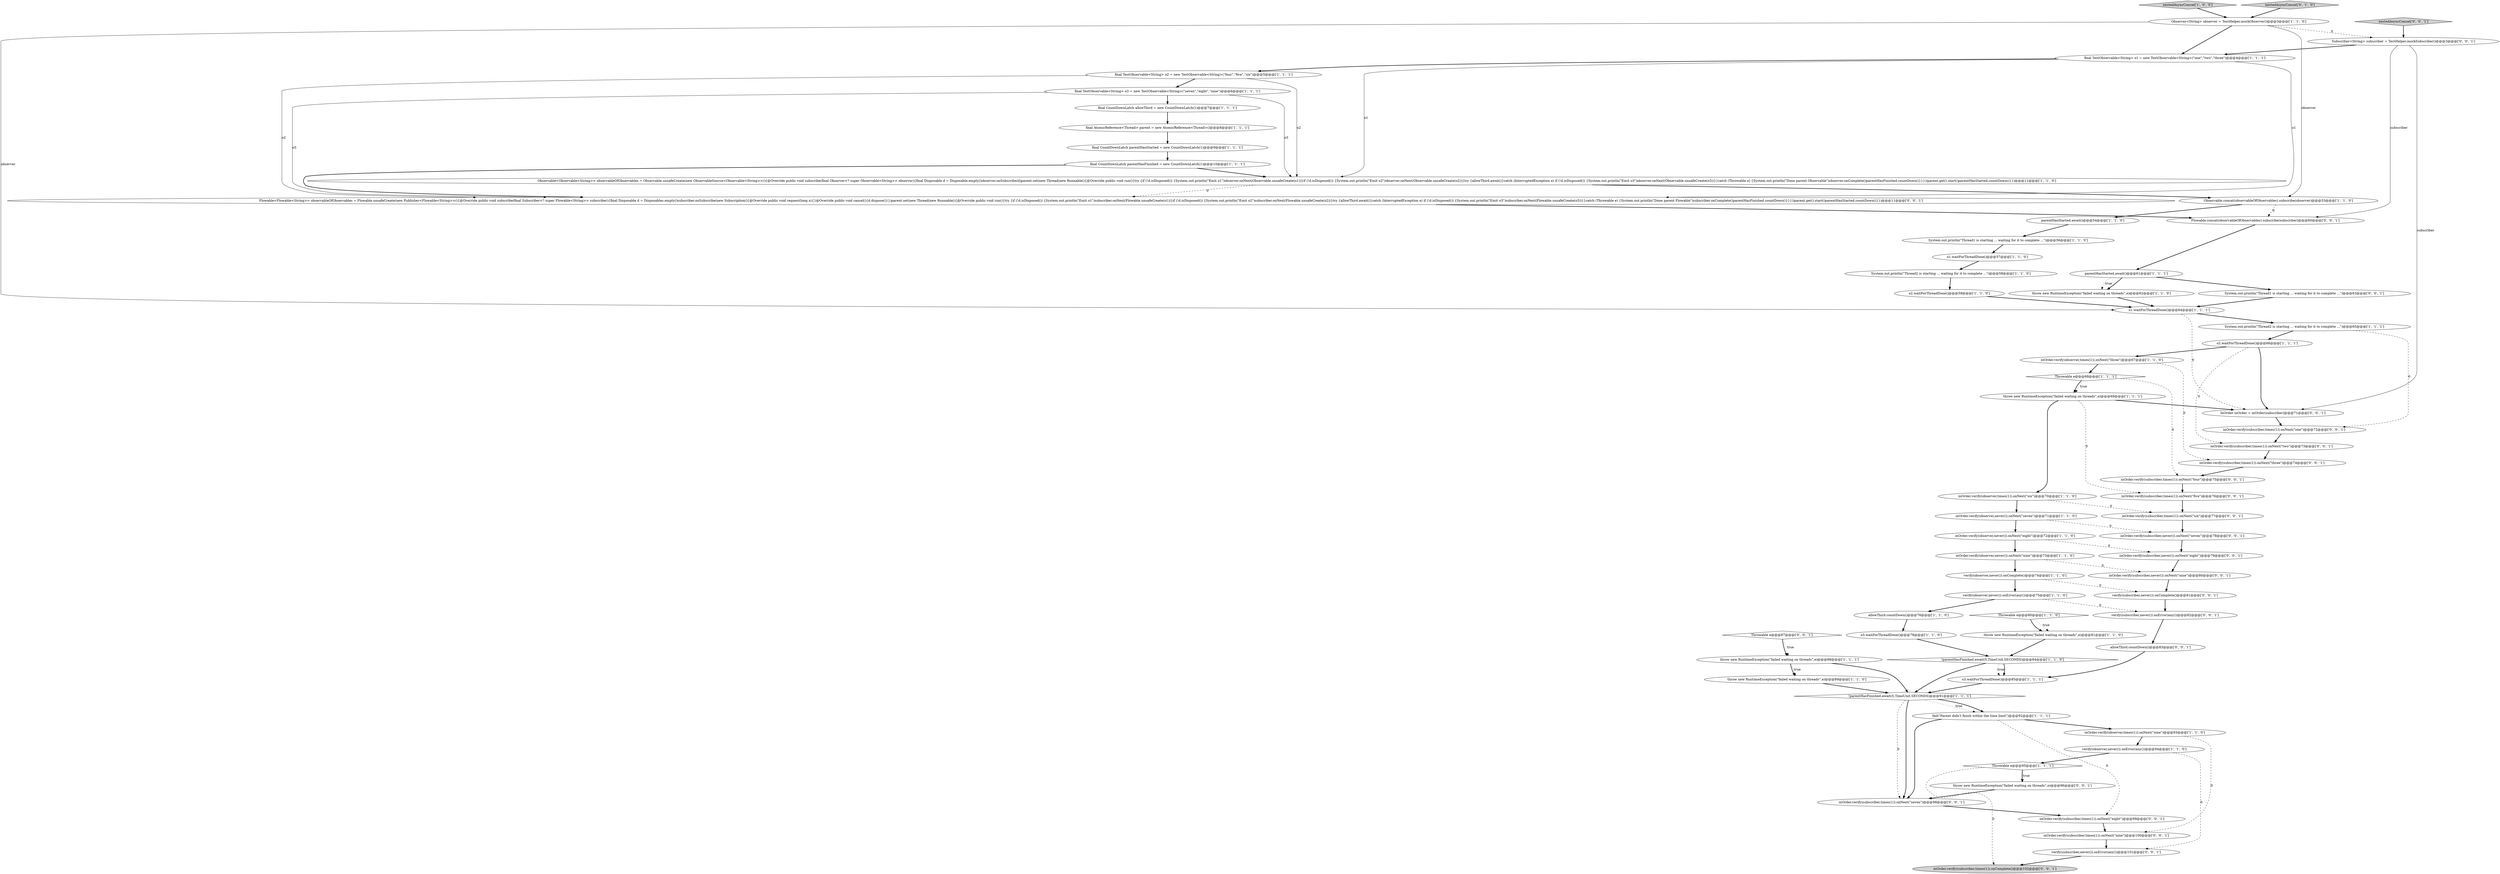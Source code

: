 digraph {
29 [style = filled, label = "inOrder.verify(observer,times(1)).onNext(\"nine\")@@@93@@@['1', '1', '0']", fillcolor = white, shape = ellipse image = "AAA0AAABBB1BBB"];
0 [style = filled, label = "final CountDownLatch allowThird = new CountDownLatch(1)@@@7@@@['1', '1', '1']", fillcolor = white, shape = ellipse image = "AAA0AAABBB1BBB"];
35 [style = filled, label = "final CountDownLatch parentHasFinished = new CountDownLatch(1)@@@10@@@['1', '1', '1']", fillcolor = white, shape = ellipse image = "AAA0AAABBB1BBB"];
36 [style = filled, label = "inOrder.verify(observer,never()).onNext(\"nine\")@@@73@@@['1', '1', '0']", fillcolor = white, shape = ellipse image = "AAA0AAABBB1BBB"];
22 [style = filled, label = "Throwable e@@@80@@@['1', '1', '0']", fillcolor = white, shape = diamond image = "AAA0AAABBB1BBB"];
12 [style = filled, label = "throw new RuntimeException(\"failed waiting on threads\",e)@@@88@@@['1', '1', '1']", fillcolor = white, shape = ellipse image = "AAA0AAABBB1BBB"];
32 [style = filled, label = "o2.waitForThreadDone()@@@66@@@['1', '1', '1']", fillcolor = white, shape = ellipse image = "AAA0AAABBB1BBB"];
59 [style = filled, label = "inOrder.verify(subscriber,times(1)).onNext(\"eight\")@@@99@@@['0', '0', '1']", fillcolor = white, shape = ellipse image = "AAA0AAABBB3BBB"];
14 [style = filled, label = "System.out.println(\"Thread2 is starting ... waiting for it to complete ...\")@@@58@@@['1', '1', '0']", fillcolor = white, shape = ellipse image = "AAA0AAABBB1BBB"];
2 [style = filled, label = "final TestObservable<String> o2 = new TestObservable<String>(\"four\",\"five\",\"six\")@@@5@@@['1', '1', '1']", fillcolor = white, shape = ellipse image = "AAA0AAABBB1BBB"];
1 [style = filled, label = "o3.waitForThreadDone()@@@85@@@['1', '1', '1']", fillcolor = white, shape = ellipse image = "AAA0AAABBB1BBB"];
27 [style = filled, label = "inOrder.verify(observer,times(1)).onNext(\"three\")@@@67@@@['1', '1', '0']", fillcolor = white, shape = ellipse image = "AAA0AAABBB1BBB"];
17 [style = filled, label = "Throwable e@@@68@@@['1', '1', '1']", fillcolor = white, shape = diamond image = "AAA0AAABBB1BBB"];
42 [style = filled, label = "final TestObservable<String> o3 = new TestObservable<String>(\"seven\",\"eight\",\"nine\")@@@6@@@['1', '1', '1']", fillcolor = white, shape = ellipse image = "AAA0AAABBB1BBB"];
5 [style = filled, label = "throw new RuntimeException(\"failed waiting on threads\",e)@@@69@@@['1', '1', '1']", fillcolor = white, shape = ellipse image = "AAA0AAABBB1BBB"];
3 [style = filled, label = "verify(observer,never()).onError(any())@@@75@@@['1', '1', '0']", fillcolor = white, shape = ellipse image = "AAA0AAABBB1BBB"];
46 [style = filled, label = "inOrder.verify(subscriber,never()).onNext(\"seven\")@@@78@@@['0', '0', '1']", fillcolor = white, shape = ellipse image = "AAA0AAABBB3BBB"];
62 [style = filled, label = "Flowable.concat(observableOfObservables).subscribe(subscriber)@@@60@@@['0', '0', '1']", fillcolor = white, shape = ellipse image = "AAA0AAABBB3BBB"];
41 [style = filled, label = "nestedAsyncConcat['1', '0', '0']", fillcolor = lightgray, shape = diamond image = "AAA0AAABBB1BBB"];
20 [style = filled, label = "System.out.println(\"Thread1 is starting ... waiting for it to complete ...\")@@@56@@@['1', '1', '0']", fillcolor = white, shape = ellipse image = "AAA0AAABBB1BBB"];
13 [style = filled, label = "final CountDownLatch parentHasStarted = new CountDownLatch(1)@@@9@@@['1', '1', '1']", fillcolor = white, shape = ellipse image = "AAA0AAABBB1BBB"];
53 [style = filled, label = "inOrder.verify(subscriber,times(1)).onNext(\"nine\")@@@100@@@['0', '0', '1']", fillcolor = white, shape = ellipse image = "AAA0AAABBB3BBB"];
25 [style = filled, label = "inOrder.verify(observer,times(1)).onNext(\"six\")@@@70@@@['1', '1', '0']", fillcolor = white, shape = ellipse image = "AAA0AAABBB1BBB"];
33 [style = filled, label = "o1.waitForThreadDone()@@@64@@@['1', '1', '1']", fillcolor = white, shape = ellipse image = "AAA0AAABBB1BBB"];
37 [style = filled, label = "Observer<String> observer = TestHelper.mockObserver()@@@3@@@['1', '1', '0']", fillcolor = white, shape = ellipse image = "AAA0AAABBB1BBB"];
43 [style = filled, label = "nestedAsyncConcat['0', '1', '0']", fillcolor = lightgray, shape = diamond image = "AAA0AAABBB2BBB"];
50 [style = filled, label = "inOrder.verify(subscriber,times(1)).onNext(\"seven\")@@@98@@@['0', '0', '1']", fillcolor = white, shape = ellipse image = "AAA0AAABBB3BBB"];
54 [style = filled, label = "throw new RuntimeException(\"failed waiting on threads\",e)@@@96@@@['0', '0', '1']", fillcolor = white, shape = ellipse image = "AAA0AAABBB3BBB"];
10 [style = filled, label = "allowThird.countDown()@@@76@@@['1', '1', '0']", fillcolor = white, shape = ellipse image = "AAA0AAABBB1BBB"];
55 [style = filled, label = "verify(subscriber,never()).onError(any())@@@101@@@['0', '0', '1']", fillcolor = white, shape = ellipse image = "AAA0AAABBB3BBB"];
31 [style = filled, label = "Observable.concat(observableOfObservables).subscribe(observer)@@@53@@@['1', '1', '0']", fillcolor = white, shape = ellipse image = "AAA0AAABBB1BBB"];
28 [style = filled, label = "fail(\"Parent didn't finish within the time limit\")@@@92@@@['1', '1', '1']", fillcolor = white, shape = ellipse image = "AAA0AAABBB1BBB"];
19 [style = filled, label = "o1.waitForThreadDone()@@@57@@@['1', '1', '0']", fillcolor = white, shape = ellipse image = "AAA0AAABBB1BBB"];
30 [style = filled, label = "inOrder.verify(observer,never()).onNext(\"eight\")@@@72@@@['1', '1', '0']", fillcolor = white, shape = ellipse image = "AAA0AAABBB1BBB"];
39 [style = filled, label = "verify(observer,never()).onComplete()@@@74@@@['1', '1', '0']", fillcolor = white, shape = ellipse image = "AAA0AAABBB1BBB"];
57 [style = filled, label = "InOrder inOrder = inOrder(subscriber)@@@71@@@['0', '0', '1']", fillcolor = white, shape = ellipse image = "AAA0AAABBB3BBB"];
8 [style = filled, label = "throw new RuntimeException(\"failed waiting on threads\",e)@@@81@@@['1', '1', '0']", fillcolor = white, shape = ellipse image = "AAA0AAABBB1BBB"];
56 [style = filled, label = "nestedAsyncConcat['0', '0', '1']", fillcolor = lightgray, shape = diamond image = "AAA0AAABBB3BBB"];
60 [style = filled, label = "Flowable<Flowable<String>> observableOfObservables = Flowable.unsafeCreate(new Publisher<Flowable<String>>(){@Override public void subscribe(final Subscriber<? super Flowable<String>> subscriber){final Disposable d = Disposables.empty()subscriber.onSubscribe(new Subscription(){@Override public void request(long n){}@Override public void cancel(){d.dispose()}})parent.set(new Thread(new Runnable(){@Override public void run(){try {if (!d.isDisposed()) {System.out.println(\"Emit o1\")subscriber.onNext(Flowable.unsafeCreate(o1))}if (!d.isDisposed()) {System.out.println(\"Emit o2\")subscriber.onNext(Flowable.unsafeCreate(o2))}try {allowThird.await()}catch (InterruptedException e) if (!d.isDisposed()) {System.out.println(\"Emit o3\")subscriber.onNext(Flowable.unsafeCreate(o3))}}catch (Throwable e) {System.out.println(\"Done parent Flowable\")subscriber.onComplete()parentHasFinished.countDown()}}}))parent.get().start()parentHasStarted.countDown()}})@@@11@@@['0', '0', '1']", fillcolor = white, shape = ellipse image = "AAA0AAABBB3BBB"];
11 [style = filled, label = "o3.waitForThreadDone()@@@78@@@['1', '1', '0']", fillcolor = white, shape = ellipse image = "AAA0AAABBB1BBB"];
64 [style = filled, label = "verify(subscriber,never()).onComplete()@@@81@@@['0', '0', '1']", fillcolor = white, shape = ellipse image = "AAA0AAABBB3BBB"];
6 [style = filled, label = "inOrder.verify(observer,never()).onNext(\"seven\")@@@71@@@['1', '1', '0']", fillcolor = white, shape = ellipse image = "AAA0AAABBB1BBB"];
48 [style = filled, label = "verify(subscriber,never()).onError(any())@@@82@@@['0', '0', '1']", fillcolor = white, shape = ellipse image = "AAA0AAABBB3BBB"];
15 [style = filled, label = "Observable<Observable<String>> observableOfObservables = Observable.unsafeCreate(new ObservableSource<Observable<String>>(){@Override public void subscribe(final Observer<? super Observable<String>> observer){final Disposable d = Disposable.empty()observer.onSubscribe(d)parent.set(new Thread(new Runnable(){@Override public void run(){try {if (!d.isDisposed()) {System.out.println(\"Emit o1\")observer.onNext(Observable.unsafeCreate(o1))}if (!d.isDisposed()) {System.out.println(\"Emit o2\")observer.onNext(Observable.unsafeCreate(o2))}try {allowThird.await()}catch (InterruptedException e) if (!d.isDisposed()) {System.out.println(\"Emit o3\")observer.onNext(Observable.unsafeCreate(o3))}}catch (Throwable e) {System.out.println(\"Done parent Observable\")observer.onComplete()parentHasFinished.countDown()}}}))parent.get().start()parentHasStarted.countDown()}})@@@11@@@['1', '1', '0']", fillcolor = white, shape = ellipse image = "AAA0AAABBB1BBB"];
26 [style = filled, label = "parentHasStarted.await()@@@54@@@['1', '1', '0']", fillcolor = white, shape = ellipse image = "AAA0AAABBB1BBB"];
38 [style = filled, label = "System.out.println(\"Thread2 is starting ... waiting for it to complete ...\")@@@65@@@['1', '1', '1']", fillcolor = white, shape = ellipse image = "AAA0AAABBB1BBB"];
44 [style = filled, label = "inOrder.verify(subscriber,never()).onNext(\"nine\")@@@80@@@['0', '0', '1']", fillcolor = white, shape = ellipse image = "AAA0AAABBB3BBB"];
40 [style = filled, label = "Throwable e@@@95@@@['1', '1', '1']", fillcolor = white, shape = diamond image = "AAA0AAABBB1BBB"];
18 [style = filled, label = "verify(observer,never()).onError(any())@@@94@@@['1', '1', '0']", fillcolor = white, shape = ellipse image = "AAA0AAABBB1BBB"];
23 [style = filled, label = "!parentHasFinished.await(5,TimeUnit.SECONDS)@@@84@@@['1', '1', '0']", fillcolor = white, shape = diamond image = "AAA0AAABBB1BBB"];
34 [style = filled, label = "!parentHasFinished.await(5,TimeUnit.SECONDS)@@@91@@@['1', '1', '1']", fillcolor = white, shape = diamond image = "AAA0AAABBB1BBB"];
21 [style = filled, label = "final AtomicReference<Thread> parent = new AtomicReference<Thread>()@@@8@@@['1', '1', '1']", fillcolor = white, shape = ellipse image = "AAA0AAABBB1BBB"];
9 [style = filled, label = "throw new RuntimeException(\"failed waiting on threads\",e)@@@62@@@['1', '1', '0']", fillcolor = white, shape = ellipse image = "AAA0AAABBB1BBB"];
52 [style = filled, label = "inOrder.verify(subscriber,times(1)).onNext(\"six\")@@@77@@@['0', '0', '1']", fillcolor = white, shape = ellipse image = "AAA0AAABBB3BBB"];
65 [style = filled, label = "inOrder.verify(subscriber,times(1)).onComplete()@@@102@@@['0', '0', '1']", fillcolor = lightgray, shape = ellipse image = "AAA0AAABBB3BBB"];
45 [style = filled, label = "Throwable e@@@87@@@['0', '0', '1']", fillcolor = white, shape = diamond image = "AAA0AAABBB3BBB"];
58 [style = filled, label = "inOrder.verify(subscriber,times(1)).onNext(\"three\")@@@74@@@['0', '0', '1']", fillcolor = white, shape = ellipse image = "AAA0AAABBB3BBB"];
24 [style = filled, label = "parentHasStarted.await()@@@61@@@['1', '1', '1']", fillcolor = white, shape = ellipse image = "AAA0AAABBB1BBB"];
16 [style = filled, label = "final TestObservable<String> o1 = new TestObservable<String>(\"one\",\"two\",\"three\")@@@4@@@['1', '1', '1']", fillcolor = white, shape = ellipse image = "AAA0AAABBB1BBB"];
47 [style = filled, label = "System.out.println(\"Thread1 is starting ... waiting for it to complete ...\")@@@63@@@['0', '0', '1']", fillcolor = white, shape = ellipse image = "AAA0AAABBB3BBB"];
66 [style = filled, label = "inOrder.verify(subscriber,times(1)).onNext(\"five\")@@@76@@@['0', '0', '1']", fillcolor = white, shape = ellipse image = "AAA0AAABBB3BBB"];
4 [style = filled, label = "throw new RuntimeException(\"failed waiting on threads\",e)@@@89@@@['1', '1', '0']", fillcolor = white, shape = ellipse image = "AAA0AAABBB1BBB"];
7 [style = filled, label = "o2.waitForThreadDone()@@@59@@@['1', '1', '0']", fillcolor = white, shape = ellipse image = "AAA0AAABBB1BBB"];
63 [style = filled, label = "Subscriber<String> subscriber = TestHelper.mockSubscriber()@@@3@@@['0', '0', '1']", fillcolor = white, shape = ellipse image = "AAA0AAABBB3BBB"];
68 [style = filled, label = "inOrder.verify(subscriber,times(1)).onNext(\"four\")@@@75@@@['0', '0', '1']", fillcolor = white, shape = ellipse image = "AAA0AAABBB3BBB"];
49 [style = filled, label = "inOrder.verify(subscriber,never()).onNext(\"eight\")@@@79@@@['0', '0', '1']", fillcolor = white, shape = ellipse image = "AAA0AAABBB3BBB"];
67 [style = filled, label = "allowThird.countDown()@@@83@@@['0', '0', '1']", fillcolor = white, shape = ellipse image = "AAA0AAABBB3BBB"];
51 [style = filled, label = "inOrder.verify(subscriber,times(1)).onNext(\"two\")@@@73@@@['0', '0', '1']", fillcolor = white, shape = ellipse image = "AAA0AAABBB3BBB"];
61 [style = filled, label = "inOrder.verify(subscriber,times(1)).onNext(\"one\")@@@72@@@['0', '0', '1']", fillcolor = white, shape = ellipse image = "AAA0AAABBB3BBB"];
40->65 [style = dashed, label="0"];
38->61 [style = dashed, label="0"];
66->52 [style = bold, label=""];
28->50 [style = bold, label=""];
68->66 [style = bold, label=""];
30->36 [style = bold, label=""];
16->15 [style = solid, label="o1"];
15->60 [style = dashed, label="0"];
67->1 [style = bold, label=""];
25->6 [style = bold, label=""];
47->33 [style = bold, label=""];
34->50 [style = bold, label=""];
28->59 [style = dashed, label="0"];
36->44 [style = dashed, label="0"];
18->55 [style = dashed, label="0"];
29->18 [style = bold, label=""];
14->7 [style = bold, label=""];
22->8 [style = bold, label=""];
30->49 [style = dashed, label="0"];
27->17 [style = bold, label=""];
17->5 [style = dotted, label="true"];
21->13 [style = bold, label=""];
10->11 [style = bold, label=""];
63->57 [style = solid, label="subscriber"];
31->62 [style = dashed, label="0"];
17->68 [style = dashed, label="0"];
34->28 [style = dotted, label="true"];
25->52 [style = dashed, label="0"];
17->5 [style = bold, label=""];
8->23 [style = bold, label=""];
57->61 [style = bold, label=""];
9->33 [style = bold, label=""];
41->37 [style = bold, label=""];
60->62 [style = bold, label=""];
0->21 [style = bold, label=""];
51->58 [style = bold, label=""];
24->47 [style = bold, label=""];
5->25 [style = bold, label=""];
38->32 [style = bold, label=""];
5->57 [style = bold, label=""];
7->33 [style = bold, label=""];
3->10 [style = bold, label=""];
55->65 [style = bold, label=""];
23->1 [style = dotted, label="true"];
15->31 [style = bold, label=""];
12->4 [style = dotted, label="true"];
20->19 [style = bold, label=""];
63->16 [style = bold, label=""];
63->62 [style = solid, label="subscriber"];
37->16 [style = bold, label=""];
26->20 [style = bold, label=""];
42->60 [style = solid, label="o3"];
3->48 [style = dashed, label="0"];
28->29 [style = bold, label=""];
33->57 [style = dashed, label="0"];
52->46 [style = bold, label=""];
34->50 [style = dashed, label="0"];
35->15 [style = bold, label=""];
18->40 [style = bold, label=""];
49->44 [style = bold, label=""];
32->27 [style = bold, label=""];
32->57 [style = bold, label=""];
36->39 [style = bold, label=""];
42->0 [style = bold, label=""];
59->53 [style = bold, label=""];
40->54 [style = dotted, label="true"];
34->28 [style = bold, label=""];
31->26 [style = bold, label=""];
1->34 [style = bold, label=""];
19->14 [style = bold, label=""];
27->58 [style = dashed, label="0"];
32->51 [style = dashed, label="0"];
62->24 [style = bold, label=""];
56->63 [style = bold, label=""];
35->60 [style = bold, label=""];
29->53 [style = dashed, label="0"];
4->34 [style = bold, label=""];
24->9 [style = bold, label=""];
37->31 [style = solid, label="observer"];
53->55 [style = bold, label=""];
2->60 [style = solid, label="o2"];
61->51 [style = bold, label=""];
58->68 [style = bold, label=""];
40->54 [style = bold, label=""];
37->33 [style = solid, label="observer"];
46->49 [style = bold, label=""];
42->15 [style = solid, label="o3"];
24->9 [style = dotted, label="true"];
39->3 [style = bold, label=""];
12->34 [style = bold, label=""];
43->37 [style = bold, label=""];
16->2 [style = bold, label=""];
37->63 [style = dashed, label="0"];
45->12 [style = bold, label=""];
54->50 [style = bold, label=""];
6->46 [style = dashed, label="0"];
16->60 [style = solid, label="o1"];
22->8 [style = dotted, label="true"];
39->64 [style = dashed, label="0"];
12->4 [style = bold, label=""];
48->67 [style = bold, label=""];
2->15 [style = solid, label="o2"];
45->12 [style = dotted, label="true"];
23->1 [style = bold, label=""];
23->34 [style = bold, label=""];
5->66 [style = dashed, label="0"];
33->38 [style = bold, label=""];
13->35 [style = bold, label=""];
11->23 [style = bold, label=""];
2->42 [style = bold, label=""];
64->48 [style = bold, label=""];
44->64 [style = bold, label=""];
50->59 [style = bold, label=""];
6->30 [style = bold, label=""];
}
